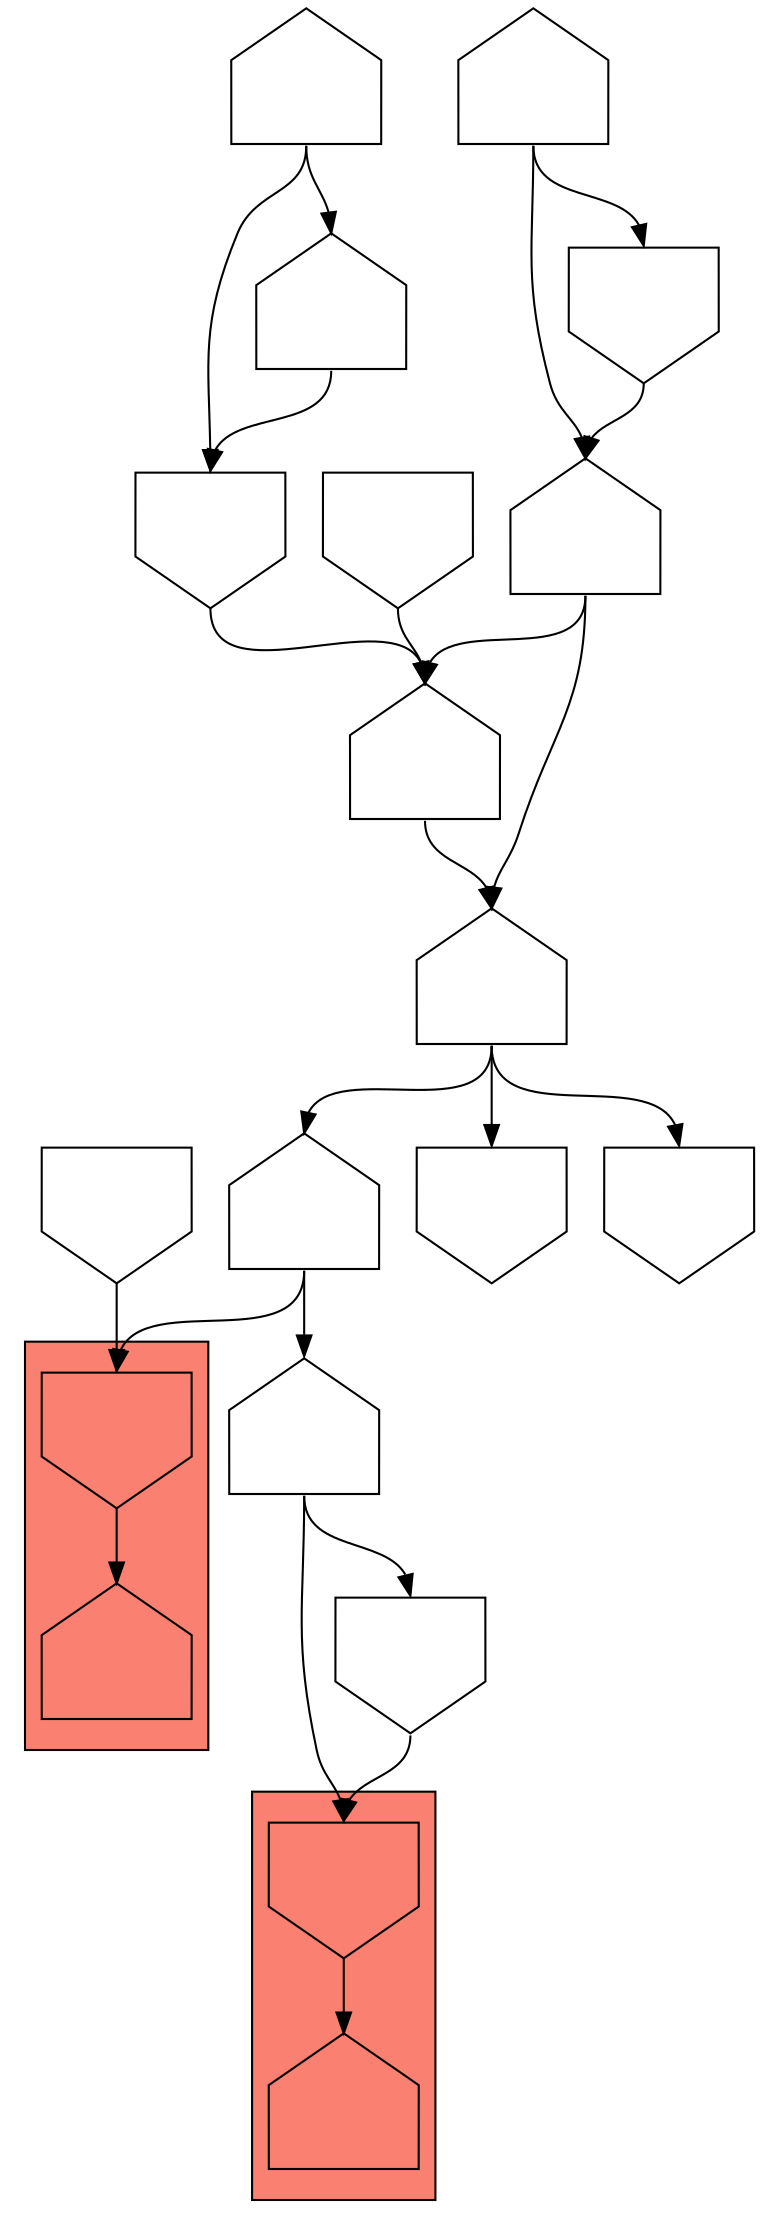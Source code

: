digraph asm {
	edge [headport=n,tailport=s];
subgraph cluster_C19904_17818 {
	19904 [label="",height=1,width=1,shape=invhouse];
	17818 [label="",height=1,width=1,shape=house];
	style=filled;
	fillcolor=salmon;
}
subgraph cluster_C3170_15213 {
	3170 [label="",height=1,width=1,shape=invhouse];
	15213 [label="",height=1,width=1,shape=house];
	style=filled;
	fillcolor=salmon;
}
	13733 [label="",height=1,width=1,shape=invhouse];
	17675 [label="",height=1,width=1,shape=house];
	19515 [label="",height=1,width=1,shape=house];
	10280 [label="",height=1,width=1,shape=invhouse];
	4905 [label="",height=1,width=1,shape=house];
	7213 [label="",height=1,width=1,shape=invhouse];
	11311 [label="",height=1,width=1,shape=invhouse];
	15408 [label="",height=1,width=1,shape=house];
	16806 [label="",height=1,width=1,shape=house];
	1043 [label="",height=1,width=1,shape=invhouse];
	17443 [label="",height=1,width=1,shape=house];
	19413 [label="",height=1,width=1,shape=house];
	12181 [label="",height=1,width=1,shape=invhouse];
	1104 [label="",height=1,width=1,shape=house];
	18984 [label="",height=1,width=1,shape=invhouse];
	19904 -> 17818
	13733 -> 19904
	17675 -> 13733
	17675 -> 19904
	19515 -> 3170
	19515 -> 17675
	3170 -> 15213
	10280 -> 3170
	4905 -> 7213
	4905 -> 11311
	4905 -> 19515
	15408 -> 4905
	15408 -> 16806
	16806 -> 4905
	1043 -> 16806
	17443 -> 1043
	19413 -> 1043
	19413 -> 17443
	12181 -> 16806
	1104 -> 15408
	1104 -> 18984
	18984 -> 15408
}